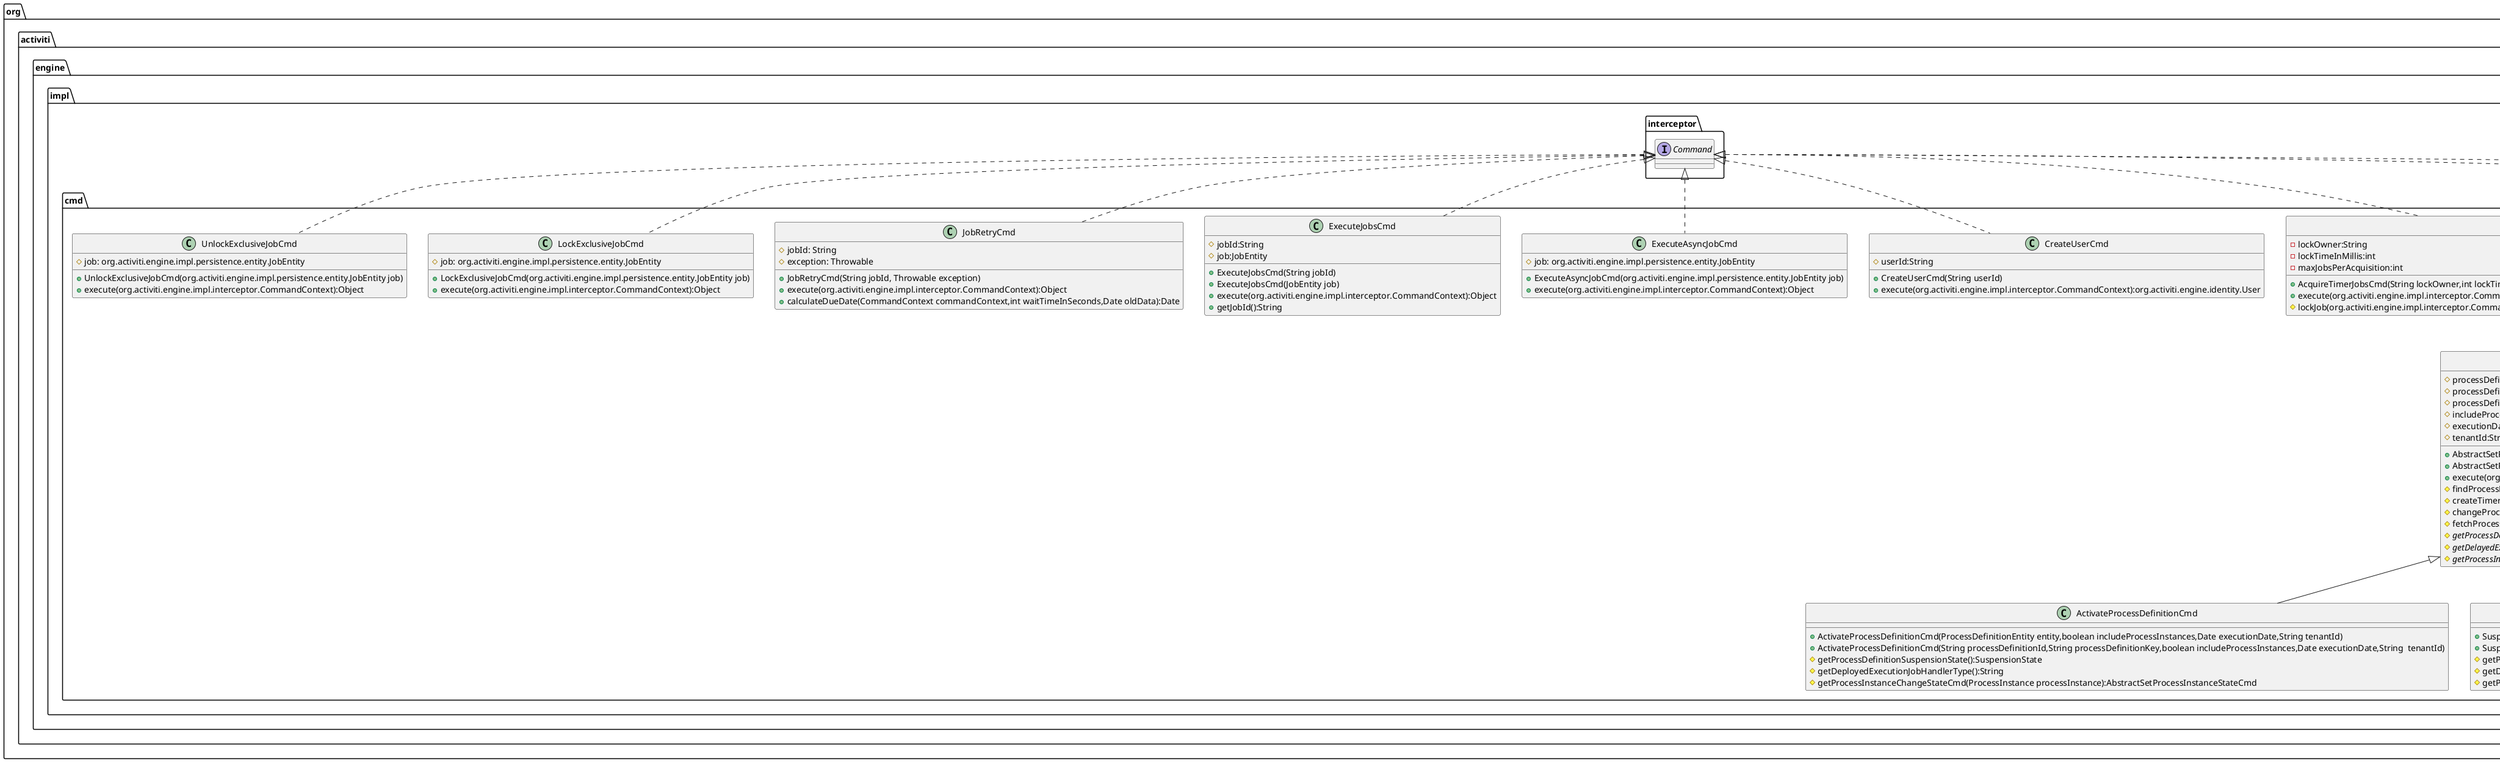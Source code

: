 @startuml
hide @unlinked

package "org.activiti.engine.impl.cmd" {
abstract class AbstractSetProcessDefinitionStateCmd implements Command<Void> {
    # processDefinitionId:String
    # processDefinitionKey:String
    # processDefinitionEntity:org.activiti.engine.impl.persistence.entity.ProcessDefinitionEntity
    # includeProcessInstances:boolean
    # executionDate:Date
    # tenantId:String
    + AbstractSetProcessDefinitionStateCmd(ProcessDefinitionEntity entity,boolean includeProcessInstances,Date executionDate,String tenantId)
    + AbstractSetProcessDefinitionStateCmd(String processDefinitionId,String processDefinitionKey,boolean includeProcessInstances,Date executionDate,String  tenantId)
    + execute(org.activiti.engine.impl.interceptor.CommandContext):Void
    # findProcessDefinition(org.activiti.engine.impl.interceptor.CommandContext):List<ProcessDefinitionEntity>
    # createTimerForDelayedExecution(CommandContext commandContext,List<ProcessDefinitionEntity> definitions):void
    # changeProcessDefinitionState(CommandContext commandContext,List<ProcessDefinitionEntity> definitions):void
    # fetchProcessInstancesPage(CommandContext commandContext,ProcessDefinition processDefinition,int currentPageStartIndex):List<ProcessInstance>
    # {abstract} getProcessDefinitionSuspensionState():SuspensionState
    # {abstract} getDelayedExecutionJobHandlerType():String
    # {abstract} getProcessInstanceChangeStateCmd(ProcessInstance processInstance):AbstractSetProcessInstanceStateCmd
}
abstract class AbstractSetProcessInstanceStateCmd implements Command<Void> {
    # executionId:String
    + AbstractSetProcessInstanceStateCmd(String executionId)
    + execute(org.activiti.engine.impl.interceptor.CommandContext):Void
    # getNextState():SuspensionState
}

class AcquireAsyncJobsDueCmd implements org.activiti.engine.impl.interceptor.Command<org.activiti.engine.impl.asyncexecutor.AcquiredJobEntities> {
    - asyncExecutor:org.activiti.engine.impl.asyncexecutor.AsyncExecutor
    + AcquireAsyncJobDueCmd(org.activiti.engine.impl.asyncexecutor.AsyncExecutor)
    + execute(org.activiti.engine.impl.interceptor.CommandContext):org.activiti.engine.impl.asyncexecutor.AcquiredJobEntities
    # lockJob(org.activiti.engine.impl.interceptor.CommandContext,org.activiti.engine.impl.persistence.entity.JobEntity,int lockTimeInMs):void
}
class AcquireJobsCmd implements org.activiti.engine.impl.interceptor.Command<org.activiti.engine.impl.jobexecutor.AcquiredJobs> {
    - jobExecutor:org.activiti.engine.impl.jobexecutor.JobExecutor
    + AcquireJobsCmd(org.activiti.engine.impl.jobexecutor.JobExecutor)
    + execute(org.activiti.engine.impl.interceptor.CommandContext):org.activiti.engine.impl.jobexecutor.AcquiredJobs
    # lockJob(org.activiti.engine.impl.interceptor.CommandContext,org.activiti.engine.impl.persistence.entity.JobEntity,String lockOwner,int lockTimeInMs):void
}
class AcquireTimerJobsCmd implements org.activiti.engine.impl.interceptor.Command<org.activiti.engine.impl.asyncexecutor.AcquiredJobEntities> {
    - lockOwner:String
    - lockTimeInMillis:int
    - maxJobsPerAcquisition:int
    + AcquireTimerJobsCmd(String lockOwner,int lockTimeInMillis,int maxJobsPerAcquisition)
    + execute(org.activiti.engine.impl.interceptor.CommandContext):org.activiti.engine.impl.asyncexecutor.AcquiredJobEntities
    # lockJob(org.activiti.engine.impl.interceptor.CommandContext,org.activiti.engine.impl.persistence.entity.JobEntity,String lockOwner,int lockTimeInMs):void
}
class ActivateProcessDefinitionCmd extends AbstractSetProcessDefinitionStateCmd {
    + ActivateProcessDefinitionCmd(ProcessDefinitionEntity entity,boolean includeProcessInstances,Date executionDate,String tenantId)
    + ActivateProcessDefinitionCmd(String processDefinitionId,String processDefinitionKey,boolean includeProcessInstances,Date executionDate,String  tenantId)
    # getProcessDefinitionSuspensionState():SuspensionState
    # getDeployedExecutionJobHandlerType():String
    # getProcessInstanceChangeStateCmd(ProcessInstance processInstance):AbstractSetProcessInstanceStateCmd
}
class ActivateProcessInstanceCmd extends AbstractSetProcessInstanceStateCmd {
    + ActivateProcessInstanceCmd(String executionId)
    + getNewState():SuspensionState
}
class CreateUserCmd implements org.activiti.engine.impl.interceptor.Command<org.activiti.engine.identity.User> {
    # userId:String
    + CreateUserCmd(String userId)
    + execute(org.activiti.engine.impl.interceptor.CommandContext):org.activiti.engine.identity.User
}

class ExecuteAsyncJobCmd implements org.activiti.engine.impl.interceptor.Command<Object> {
    # job: org.activiti.engine.impl.persistence.entity.JobEntity
    + ExecuteAsyncJobCmd(org.activiti.engine.impl.persistence.entity.JobEntity job)
    + execute(org.activiti.engine.impl.interceptor.CommandContext):Object
}
class ExecuteJobsCmd implements org.activiti.engine.impl.interceptor.Command<Object> {
    # jobId:String
    # job:JobEntity
    + ExecuteJobsCmd(String jobId)
    + ExecuteJobsCmd(JobEntity job)
    + execute(org.activiti.engine.impl.interceptor.CommandContext):Object
    + getJobId():String
}
class GetNextIdBlockCmd implements Command<IdBlock> {
    + GetNextIdBlockCmd(int idBlockSize)
    + execute(CommandContext):IdBlock
}
class JobRetryCmd implements org.activiti.engine.impl.interceptor.Command<Object> {
    # jobId: String
    # exception: Throwable
    + JobRetryCmd(String jobId, Throwable exception)
    + execute(org.activiti.engine.impl.interceptor.CommandContext):Object
    + calculateDueDate(CommandContext commandContext,int waitTimeInSeconds,Date oldData):Date
}

class LockExclusiveJobCmd implements org.activiti.engine.impl.interceptor.Command<Object> {
    # job: org.activiti.engine.impl.persistence.entity.JobEntity
    + LockExclusiveJobCmd(org.activiti.engine.impl.persistence.entity.JobEntity job)
    + execute(org.activiti.engine.impl.interceptor.CommandContext):Object
}
class StartProcessInstanceCmd<T> implements Command<ProcessInstance> {
    # processDefinitionKey: String
    # processDefinitionId:String
    # variables:Map<String,Object>
    # businessKey: String
    # tenantId:String
    # processInstanceName:String
    + StartProcessInstanceCmd(String processDefinitionKey,String processDefinitionId,String businessKey,Map<String,Object> variables)
    + StartProcessInstanceCmd(String processDefinitionKey,String processDefinitionId,String businessKey,Map<String,Object> variables,String tenantId)
    + StartProcessInstanceCmd(org.activiti.engine.impl.runtime.ProcessInstanceBuilderImpl builder)
    + execute(CommandContext):ProcessInstance

}
class SuspendProcessDefinitionCmd extends AbstractSetProcessDefinitionStateCmd {
    + SuspendProcessDefinitionCmd(ProcessDefinitionEntity entity,boolean includeProcessInstances,Date executionDate,String tenantId)
    + SuspendProcessDefinitionCmd(String processDefinitionId,String processDefinitionKey,boolean includeProcessInstances,Date executionDate,String  tenantId)
    # getProcessDefinitionSuspensionState():SuspensionState
    # getDeployedExecutionJobHandlerType():String
    # getProcessInstanceChangeStateCmd(ProcessInstance processInstance):AbstractSetProcessInstanceStateCmd
}

class SuspendProcessInstanceCmd extends AbstractSetProcessInstanceStateCmd {
    + SuspendProcessInstanceCmd(String executionId)
    + getNewState():SuspensionState
}

class UnlockExclusiveJobCmd implements org.activiti.engine.impl.interceptor.Command<Object> {
    # job: org.activiti.engine.impl.persistence.entity.JobEntity
    + UnlockExclusiveJobCmd(org.activiti.engine.impl.persistence.entity.JobEntity job)
    + execute(org.activiti.engine.impl.interceptor.CommandContext):Object
}
}

@enduml
